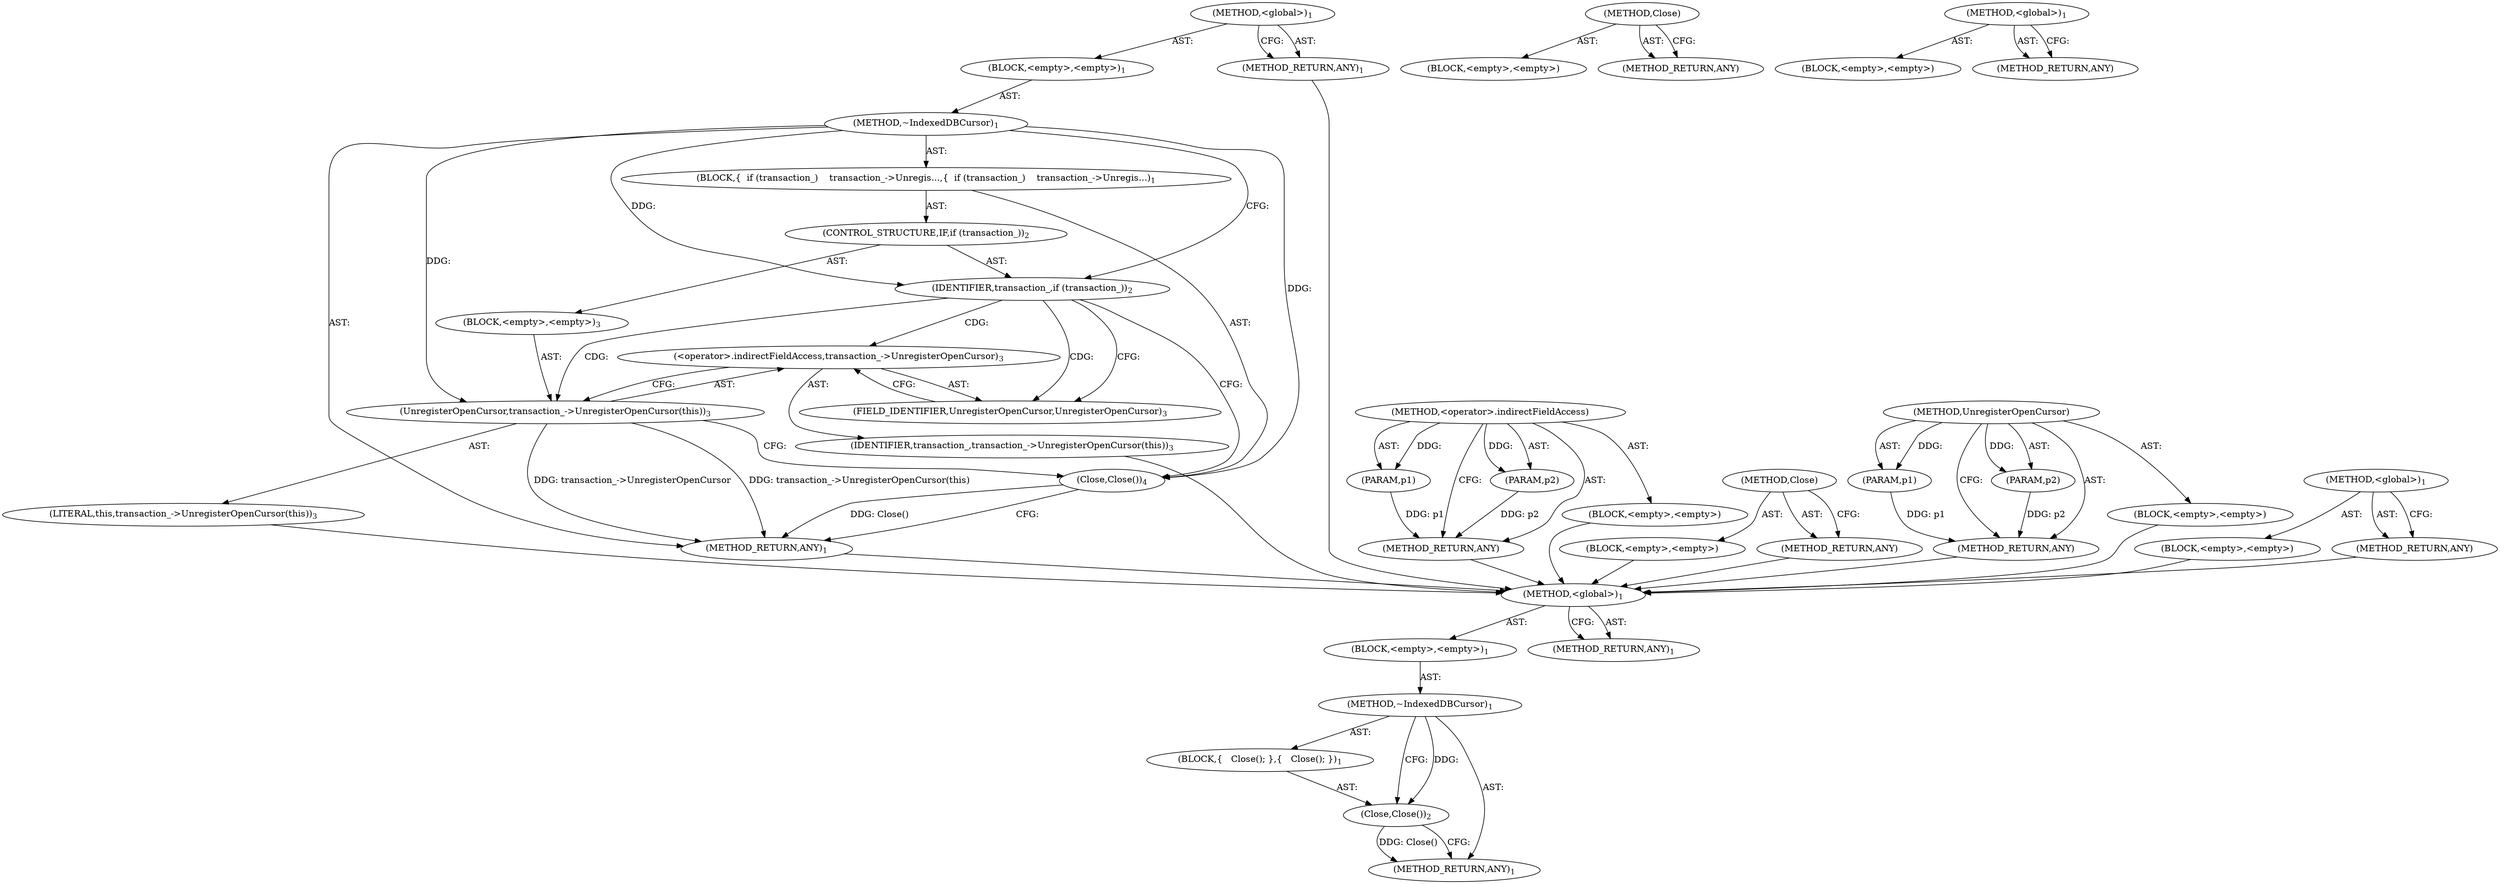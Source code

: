 digraph "&lt;global&gt;" {
vulnerable_6 [label=<(METHOD,&lt;global&gt;)<SUB>1</SUB>>];
vulnerable_7 [label=<(BLOCK,&lt;empty&gt;,&lt;empty&gt;)<SUB>1</SUB>>];
vulnerable_8 [label=<(METHOD,~IndexedDBCursor)<SUB>1</SUB>>];
vulnerable_9 [label=<(BLOCK,{
   Close();
 },{
   Close();
 })<SUB>1</SUB>>];
vulnerable_10 [label=<(Close,Close())<SUB>2</SUB>>];
vulnerable_11 [label=<(METHOD_RETURN,ANY)<SUB>1</SUB>>];
vulnerable_13 [label=<(METHOD_RETURN,ANY)<SUB>1</SUB>>];
vulnerable_26 [label=<(METHOD,Close)>];
vulnerable_27 [label=<(BLOCK,&lt;empty&gt;,&lt;empty&gt;)>];
vulnerable_28 [label=<(METHOD_RETURN,ANY)>];
vulnerable_20 [label=<(METHOD,&lt;global&gt;)<SUB>1</SUB>>];
vulnerable_21 [label=<(BLOCK,&lt;empty&gt;,&lt;empty&gt;)>];
vulnerable_22 [label=<(METHOD_RETURN,ANY)>];
fixed_6 [label=<(METHOD,&lt;global&gt;)<SUB>1</SUB>>];
fixed_7 [label=<(BLOCK,&lt;empty&gt;,&lt;empty&gt;)<SUB>1</SUB>>];
fixed_8 [label=<(METHOD,~IndexedDBCursor)<SUB>1</SUB>>];
fixed_9 [label=<(BLOCK,{
  if (transaction_)
    transaction_-&gt;Unregis...,{
  if (transaction_)
    transaction_-&gt;Unregis...)<SUB>1</SUB>>];
fixed_10 [label=<(CONTROL_STRUCTURE,IF,if (transaction_))<SUB>2</SUB>>];
fixed_11 [label=<(IDENTIFIER,transaction_,if (transaction_))<SUB>2</SUB>>];
fixed_12 [label=<(BLOCK,&lt;empty&gt;,&lt;empty&gt;)<SUB>3</SUB>>];
fixed_13 [label=<(UnregisterOpenCursor,transaction_-&gt;UnregisterOpenCursor(this))<SUB>3</SUB>>];
fixed_14 [label=<(&lt;operator&gt;.indirectFieldAccess,transaction_-&gt;UnregisterOpenCursor)<SUB>3</SUB>>];
fixed_15 [label=<(IDENTIFIER,transaction_,transaction_-&gt;UnregisterOpenCursor(this))<SUB>3</SUB>>];
fixed_16 [label=<(FIELD_IDENTIFIER,UnregisterOpenCursor,UnregisterOpenCursor)<SUB>3</SUB>>];
fixed_17 [label=<(LITERAL,this,transaction_-&gt;UnregisterOpenCursor(this))<SUB>3</SUB>>];
fixed_18 [label=<(Close,Close())<SUB>4</SUB>>];
fixed_19 [label=<(METHOD_RETURN,ANY)<SUB>1</SUB>>];
fixed_21 [label=<(METHOD_RETURN,ANY)<SUB>1</SUB>>];
fixed_39 [label=<(METHOD,&lt;operator&gt;.indirectFieldAccess)>];
fixed_40 [label=<(PARAM,p1)>];
fixed_41 [label=<(PARAM,p2)>];
fixed_42 [label=<(BLOCK,&lt;empty&gt;,&lt;empty&gt;)>];
fixed_43 [label=<(METHOD_RETURN,ANY)>];
fixed_44 [label=<(METHOD,Close)>];
fixed_45 [label=<(BLOCK,&lt;empty&gt;,&lt;empty&gt;)>];
fixed_46 [label=<(METHOD_RETURN,ANY)>];
fixed_34 [label=<(METHOD,UnregisterOpenCursor)>];
fixed_35 [label=<(PARAM,p1)>];
fixed_36 [label=<(PARAM,p2)>];
fixed_37 [label=<(BLOCK,&lt;empty&gt;,&lt;empty&gt;)>];
fixed_38 [label=<(METHOD_RETURN,ANY)>];
fixed_28 [label=<(METHOD,&lt;global&gt;)<SUB>1</SUB>>];
fixed_29 [label=<(BLOCK,&lt;empty&gt;,&lt;empty&gt;)>];
fixed_30 [label=<(METHOD_RETURN,ANY)>];
vulnerable_6 -> vulnerable_7  [key=0, label="AST: "];
vulnerable_6 -> vulnerable_13  [key=0, label="AST: "];
vulnerable_6 -> vulnerable_13  [key=1, label="CFG: "];
vulnerable_7 -> vulnerable_8  [key=0, label="AST: "];
vulnerable_8 -> vulnerable_9  [key=0, label="AST: "];
vulnerable_8 -> vulnerable_11  [key=0, label="AST: "];
vulnerable_8 -> vulnerable_10  [key=0, label="CFG: "];
vulnerable_8 -> vulnerable_10  [key=1, label="DDG: "];
vulnerable_9 -> vulnerable_10  [key=0, label="AST: "];
vulnerable_10 -> vulnerable_11  [key=0, label="CFG: "];
vulnerable_10 -> vulnerable_11  [key=1, label="DDG: Close()"];
vulnerable_26 -> vulnerable_27  [key=0, label="AST: "];
vulnerable_26 -> vulnerable_28  [key=0, label="AST: "];
vulnerable_26 -> vulnerable_28  [key=1, label="CFG: "];
vulnerable_20 -> vulnerable_21  [key=0, label="AST: "];
vulnerable_20 -> vulnerable_22  [key=0, label="AST: "];
vulnerable_20 -> vulnerable_22  [key=1, label="CFG: "];
fixed_6 -> fixed_7  [key=0, label="AST: "];
fixed_6 -> fixed_21  [key=0, label="AST: "];
fixed_6 -> fixed_21  [key=1, label="CFG: "];
fixed_7 -> fixed_8  [key=0, label="AST: "];
fixed_8 -> fixed_9  [key=0, label="AST: "];
fixed_8 -> fixed_19  [key=0, label="AST: "];
fixed_8 -> fixed_11  [key=0, label="CFG: "];
fixed_8 -> fixed_11  [key=1, label="DDG: "];
fixed_8 -> fixed_18  [key=0, label="DDG: "];
fixed_8 -> fixed_13  [key=0, label="DDG: "];
fixed_9 -> fixed_10  [key=0, label="AST: "];
fixed_9 -> fixed_18  [key=0, label="AST: "];
fixed_10 -> fixed_11  [key=0, label="AST: "];
fixed_10 -> fixed_12  [key=0, label="AST: "];
fixed_11 -> fixed_18  [key=0, label="CFG: "];
fixed_11 -> fixed_16  [key=0, label="CFG: "];
fixed_11 -> fixed_16  [key=1, label="CDG: "];
fixed_11 -> fixed_13  [key=0, label="CDG: "];
fixed_11 -> fixed_14  [key=0, label="CDG: "];
fixed_12 -> fixed_13  [key=0, label="AST: "];
fixed_13 -> fixed_14  [key=0, label="AST: "];
fixed_13 -> fixed_17  [key=0, label="AST: "];
fixed_13 -> fixed_18  [key=0, label="CFG: "];
fixed_13 -> fixed_19  [key=0, label="DDG: transaction_-&gt;UnregisterOpenCursor"];
fixed_13 -> fixed_19  [key=1, label="DDG: transaction_-&gt;UnregisterOpenCursor(this)"];
fixed_14 -> fixed_15  [key=0, label="AST: "];
fixed_14 -> fixed_16  [key=0, label="AST: "];
fixed_14 -> fixed_13  [key=0, label="CFG: "];
fixed_15 -> vulnerable_6  [key=0];
fixed_16 -> fixed_14  [key=0, label="CFG: "];
fixed_17 -> vulnerable_6  [key=0];
fixed_18 -> fixed_19  [key=0, label="CFG: "];
fixed_18 -> fixed_19  [key=1, label="DDG: Close()"];
fixed_19 -> vulnerable_6  [key=0];
fixed_21 -> vulnerable_6  [key=0];
fixed_39 -> fixed_40  [key=0, label="AST: "];
fixed_39 -> fixed_40  [key=1, label="DDG: "];
fixed_39 -> fixed_42  [key=0, label="AST: "];
fixed_39 -> fixed_41  [key=0, label="AST: "];
fixed_39 -> fixed_41  [key=1, label="DDG: "];
fixed_39 -> fixed_43  [key=0, label="AST: "];
fixed_39 -> fixed_43  [key=1, label="CFG: "];
fixed_40 -> fixed_43  [key=0, label="DDG: p1"];
fixed_41 -> fixed_43  [key=0, label="DDG: p2"];
fixed_42 -> vulnerable_6  [key=0];
fixed_43 -> vulnerable_6  [key=0];
fixed_44 -> fixed_45  [key=0, label="AST: "];
fixed_44 -> fixed_46  [key=0, label="AST: "];
fixed_44 -> fixed_46  [key=1, label="CFG: "];
fixed_45 -> vulnerable_6  [key=0];
fixed_46 -> vulnerable_6  [key=0];
fixed_34 -> fixed_35  [key=0, label="AST: "];
fixed_34 -> fixed_35  [key=1, label="DDG: "];
fixed_34 -> fixed_37  [key=0, label="AST: "];
fixed_34 -> fixed_36  [key=0, label="AST: "];
fixed_34 -> fixed_36  [key=1, label="DDG: "];
fixed_34 -> fixed_38  [key=0, label="AST: "];
fixed_34 -> fixed_38  [key=1, label="CFG: "];
fixed_35 -> fixed_38  [key=0, label="DDG: p1"];
fixed_36 -> fixed_38  [key=0, label="DDG: p2"];
fixed_37 -> vulnerable_6  [key=0];
fixed_38 -> vulnerable_6  [key=0];
fixed_28 -> fixed_29  [key=0, label="AST: "];
fixed_28 -> fixed_30  [key=0, label="AST: "];
fixed_28 -> fixed_30  [key=1, label="CFG: "];
fixed_29 -> vulnerable_6  [key=0];
fixed_30 -> vulnerable_6  [key=0];
}
